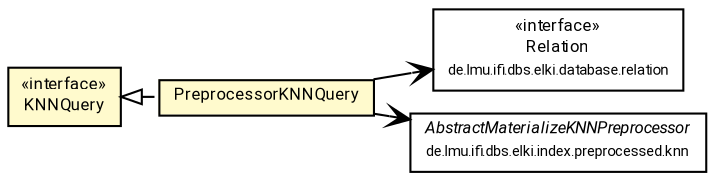 #!/usr/local/bin/dot
#
# Class diagram 
# Generated by UMLGraph version R5_7_2-60-g0e99a6 (http://www.spinellis.gr/umlgraph/)
#

digraph G {
	graph [fontnames="svg"]
	edge [fontname="Roboto",fontsize=7,labelfontname="Roboto",labelfontsize=7,color="black"];
	node [fontname="Roboto",fontcolor="black",fontsize=8,shape=plaintext,margin=0,width=0,height=0];
	nodesep=0.15;
	ranksep=0.25;
	rankdir=LR;
	// de.lmu.ifi.dbs.elki.database.query.knn.KNNQuery<O>
	c8361353 [label=<<table title="de.lmu.ifi.dbs.elki.database.query.knn.KNNQuery" border="0" cellborder="1" cellspacing="0" cellpadding="2" bgcolor="LemonChiffon" href="KNNQuery.html" target="_parent">
		<tr><td><table border="0" cellspacing="0" cellpadding="1">
		<tr><td align="center" balign="center"> &#171;interface&#187; </td></tr>
		<tr><td align="center" balign="center"> <font face="Roboto">KNNQuery</font> </td></tr>
		</table></td></tr>
		</table>>, URL="KNNQuery.html"];
	// de.lmu.ifi.dbs.elki.database.relation.Relation<O>
	c8361366 [label=<<table title="de.lmu.ifi.dbs.elki.database.relation.Relation" border="0" cellborder="1" cellspacing="0" cellpadding="2" href="../../relation/Relation.html" target="_parent">
		<tr><td><table border="0" cellspacing="0" cellpadding="1">
		<tr><td align="center" balign="center"> &#171;interface&#187; </td></tr>
		<tr><td align="center" balign="center"> <font face="Roboto">Relation</font> </td></tr>
		<tr><td align="center" balign="center"> <font face="Roboto" point-size="7.0">de.lmu.ifi.dbs.elki.database.relation</font> </td></tr>
		</table></td></tr>
		</table>>, URL="../../relation/Relation.html"];
	// de.lmu.ifi.dbs.elki.index.preprocessed.knn.AbstractMaterializeKNNPreprocessor<O>
	c8362708 [label=<<table title="de.lmu.ifi.dbs.elki.index.preprocessed.knn.AbstractMaterializeKNNPreprocessor" border="0" cellborder="1" cellspacing="0" cellpadding="2" href="../../../index/preprocessed/knn/AbstractMaterializeKNNPreprocessor.html" target="_parent">
		<tr><td><table border="0" cellspacing="0" cellpadding="1">
		<tr><td align="center" balign="center"> <font face="Roboto"><i>AbstractMaterializeKNNPreprocessor</i></font> </td></tr>
		<tr><td align="center" balign="center"> <font face="Roboto" point-size="7.0">de.lmu.ifi.dbs.elki.index.preprocessed.knn</font> </td></tr>
		</table></td></tr>
		</table>>, URL="../../../index/preprocessed/knn/AbstractMaterializeKNNPreprocessor.html"];
	// de.lmu.ifi.dbs.elki.database.query.knn.PreprocessorKNNQuery<O>
	c8362726 [label=<<table title="de.lmu.ifi.dbs.elki.database.query.knn.PreprocessorKNNQuery" border="0" cellborder="1" cellspacing="0" cellpadding="2" bgcolor="lemonChiffon" href="PreprocessorKNNQuery.html" target="_parent">
		<tr><td><table border="0" cellspacing="0" cellpadding="1">
		<tr><td align="center" balign="center"> <font face="Roboto">PreprocessorKNNQuery</font> </td></tr>
		</table></td></tr>
		</table>>, URL="PreprocessorKNNQuery.html"];
	// de.lmu.ifi.dbs.elki.database.query.knn.PreprocessorKNNQuery<O> implements de.lmu.ifi.dbs.elki.database.query.knn.KNNQuery<O>
	c8361353 -> c8362726 [arrowtail=empty,style=dashed,dir=back,weight=9];
	// de.lmu.ifi.dbs.elki.database.query.knn.PreprocessorKNNQuery<O> navassoc de.lmu.ifi.dbs.elki.database.relation.Relation<O>
	c8362726 -> c8361366 [arrowhead=open,weight=1];
	// de.lmu.ifi.dbs.elki.database.query.knn.PreprocessorKNNQuery<O> navassoc de.lmu.ifi.dbs.elki.index.preprocessed.knn.AbstractMaterializeKNNPreprocessor<O>
	c8362726 -> c8362708 [arrowhead=open,weight=1];
}

